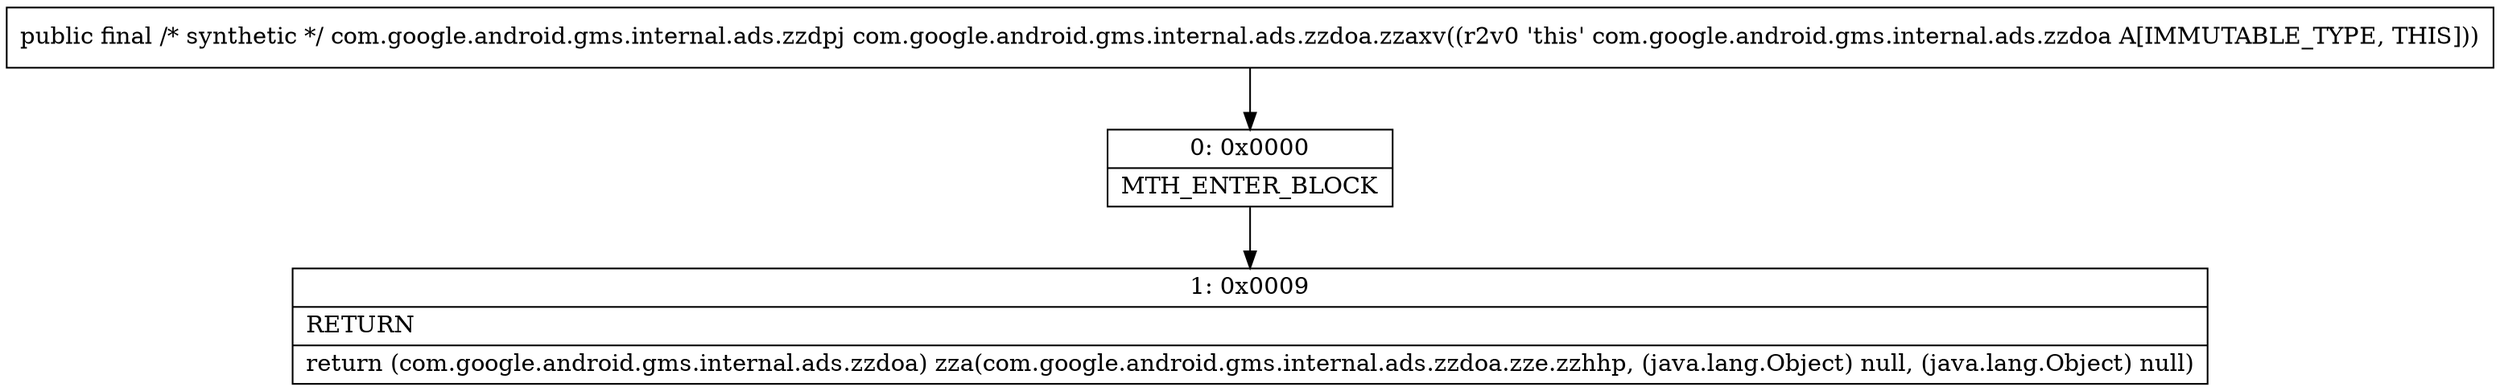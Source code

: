 digraph "CFG forcom.google.android.gms.internal.ads.zzdoa.zzaxv()Lcom\/google\/android\/gms\/internal\/ads\/zzdpj;" {
Node_0 [shape=record,label="{0\:\ 0x0000|MTH_ENTER_BLOCK\l}"];
Node_1 [shape=record,label="{1\:\ 0x0009|RETURN\l|return (com.google.android.gms.internal.ads.zzdoa) zza(com.google.android.gms.internal.ads.zzdoa.zze.zzhhp, (java.lang.Object) null, (java.lang.Object) null)\l}"];
MethodNode[shape=record,label="{public final \/* synthetic *\/ com.google.android.gms.internal.ads.zzdpj com.google.android.gms.internal.ads.zzdoa.zzaxv((r2v0 'this' com.google.android.gms.internal.ads.zzdoa A[IMMUTABLE_TYPE, THIS])) }"];
MethodNode -> Node_0;
Node_0 -> Node_1;
}

